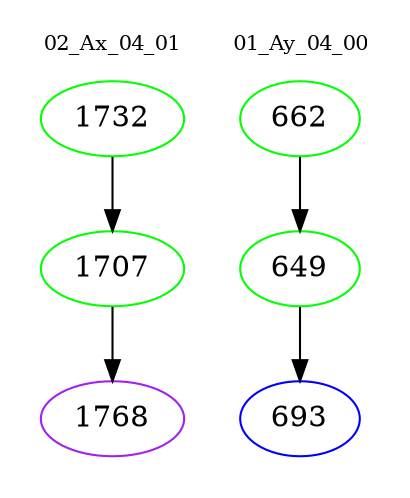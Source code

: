 digraph{
subgraph cluster_0 {
color = white
label = "02_Ax_04_01";
fontsize=10;
T0_1732 [label="1732", color="green"]
T0_1732 -> T0_1707 [color="black"]
T0_1707 [label="1707", color="green"]
T0_1707 -> T0_1768 [color="black"]
T0_1768 [label="1768", color="purple"]
}
subgraph cluster_1 {
color = white
label = "01_Ay_04_00";
fontsize=10;
T1_662 [label="662", color="green"]
T1_662 -> T1_649 [color="black"]
T1_649 [label="649", color="green"]
T1_649 -> T1_693 [color="black"]
T1_693 [label="693", color="blue"]
}
}
